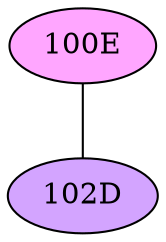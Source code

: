 // The Round Table
graph {
	"100E" [fillcolor="#FFA6FF" style=radial]
	"102D" [fillcolor="#D3A4FF" style=radial]
	"100E" -- "102D" [penwidth=1]
}
